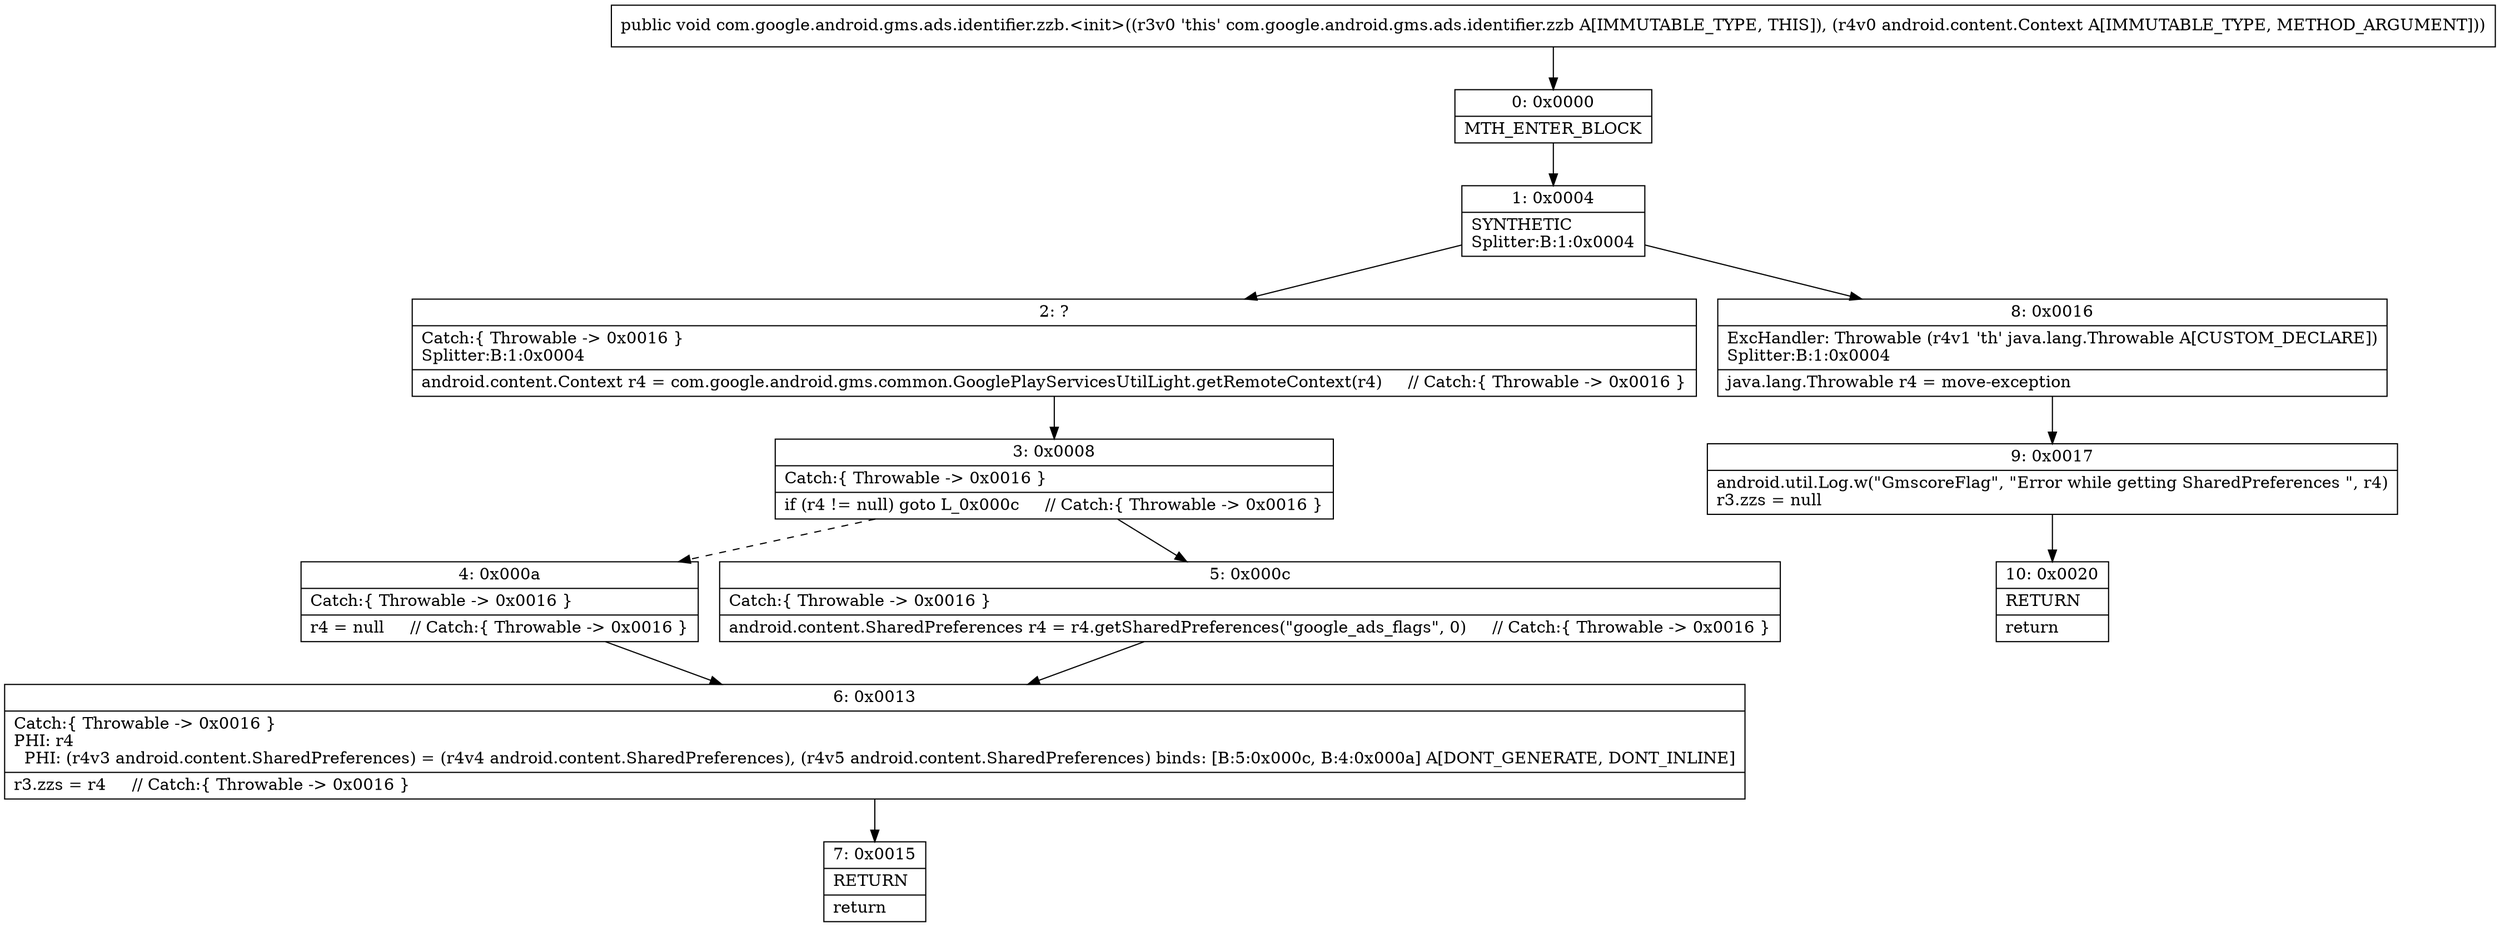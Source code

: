 digraph "CFG forcom.google.android.gms.ads.identifier.zzb.\<init\>(Landroid\/content\/Context;)V" {
Node_0 [shape=record,label="{0\:\ 0x0000|MTH_ENTER_BLOCK\l}"];
Node_1 [shape=record,label="{1\:\ 0x0004|SYNTHETIC\lSplitter:B:1:0x0004\l}"];
Node_2 [shape=record,label="{2\:\ ?|Catch:\{ Throwable \-\> 0x0016 \}\lSplitter:B:1:0x0004\l|android.content.Context r4 = com.google.android.gms.common.GooglePlayServicesUtilLight.getRemoteContext(r4)     \/\/ Catch:\{ Throwable \-\> 0x0016 \}\l}"];
Node_3 [shape=record,label="{3\:\ 0x0008|Catch:\{ Throwable \-\> 0x0016 \}\l|if (r4 != null) goto L_0x000c     \/\/ Catch:\{ Throwable \-\> 0x0016 \}\l}"];
Node_4 [shape=record,label="{4\:\ 0x000a|Catch:\{ Throwable \-\> 0x0016 \}\l|r4 = null     \/\/ Catch:\{ Throwable \-\> 0x0016 \}\l}"];
Node_5 [shape=record,label="{5\:\ 0x000c|Catch:\{ Throwable \-\> 0x0016 \}\l|android.content.SharedPreferences r4 = r4.getSharedPreferences(\"google_ads_flags\", 0)     \/\/ Catch:\{ Throwable \-\> 0x0016 \}\l}"];
Node_6 [shape=record,label="{6\:\ 0x0013|Catch:\{ Throwable \-\> 0x0016 \}\lPHI: r4 \l  PHI: (r4v3 android.content.SharedPreferences) = (r4v4 android.content.SharedPreferences), (r4v5 android.content.SharedPreferences) binds: [B:5:0x000c, B:4:0x000a] A[DONT_GENERATE, DONT_INLINE]\l|r3.zzs = r4     \/\/ Catch:\{ Throwable \-\> 0x0016 \}\l}"];
Node_7 [shape=record,label="{7\:\ 0x0015|RETURN\l|return\l}"];
Node_8 [shape=record,label="{8\:\ 0x0016|ExcHandler: Throwable (r4v1 'th' java.lang.Throwable A[CUSTOM_DECLARE])\lSplitter:B:1:0x0004\l|java.lang.Throwable r4 = move\-exception\l}"];
Node_9 [shape=record,label="{9\:\ 0x0017|android.util.Log.w(\"GmscoreFlag\", \"Error while getting SharedPreferences \", r4)\lr3.zzs = null\l}"];
Node_10 [shape=record,label="{10\:\ 0x0020|RETURN\l|return\l}"];
MethodNode[shape=record,label="{public void com.google.android.gms.ads.identifier.zzb.\<init\>((r3v0 'this' com.google.android.gms.ads.identifier.zzb A[IMMUTABLE_TYPE, THIS]), (r4v0 android.content.Context A[IMMUTABLE_TYPE, METHOD_ARGUMENT])) }"];
MethodNode -> Node_0;
Node_0 -> Node_1;
Node_1 -> Node_2;
Node_1 -> Node_8;
Node_2 -> Node_3;
Node_3 -> Node_4[style=dashed];
Node_3 -> Node_5;
Node_4 -> Node_6;
Node_5 -> Node_6;
Node_6 -> Node_7;
Node_8 -> Node_9;
Node_9 -> Node_10;
}

